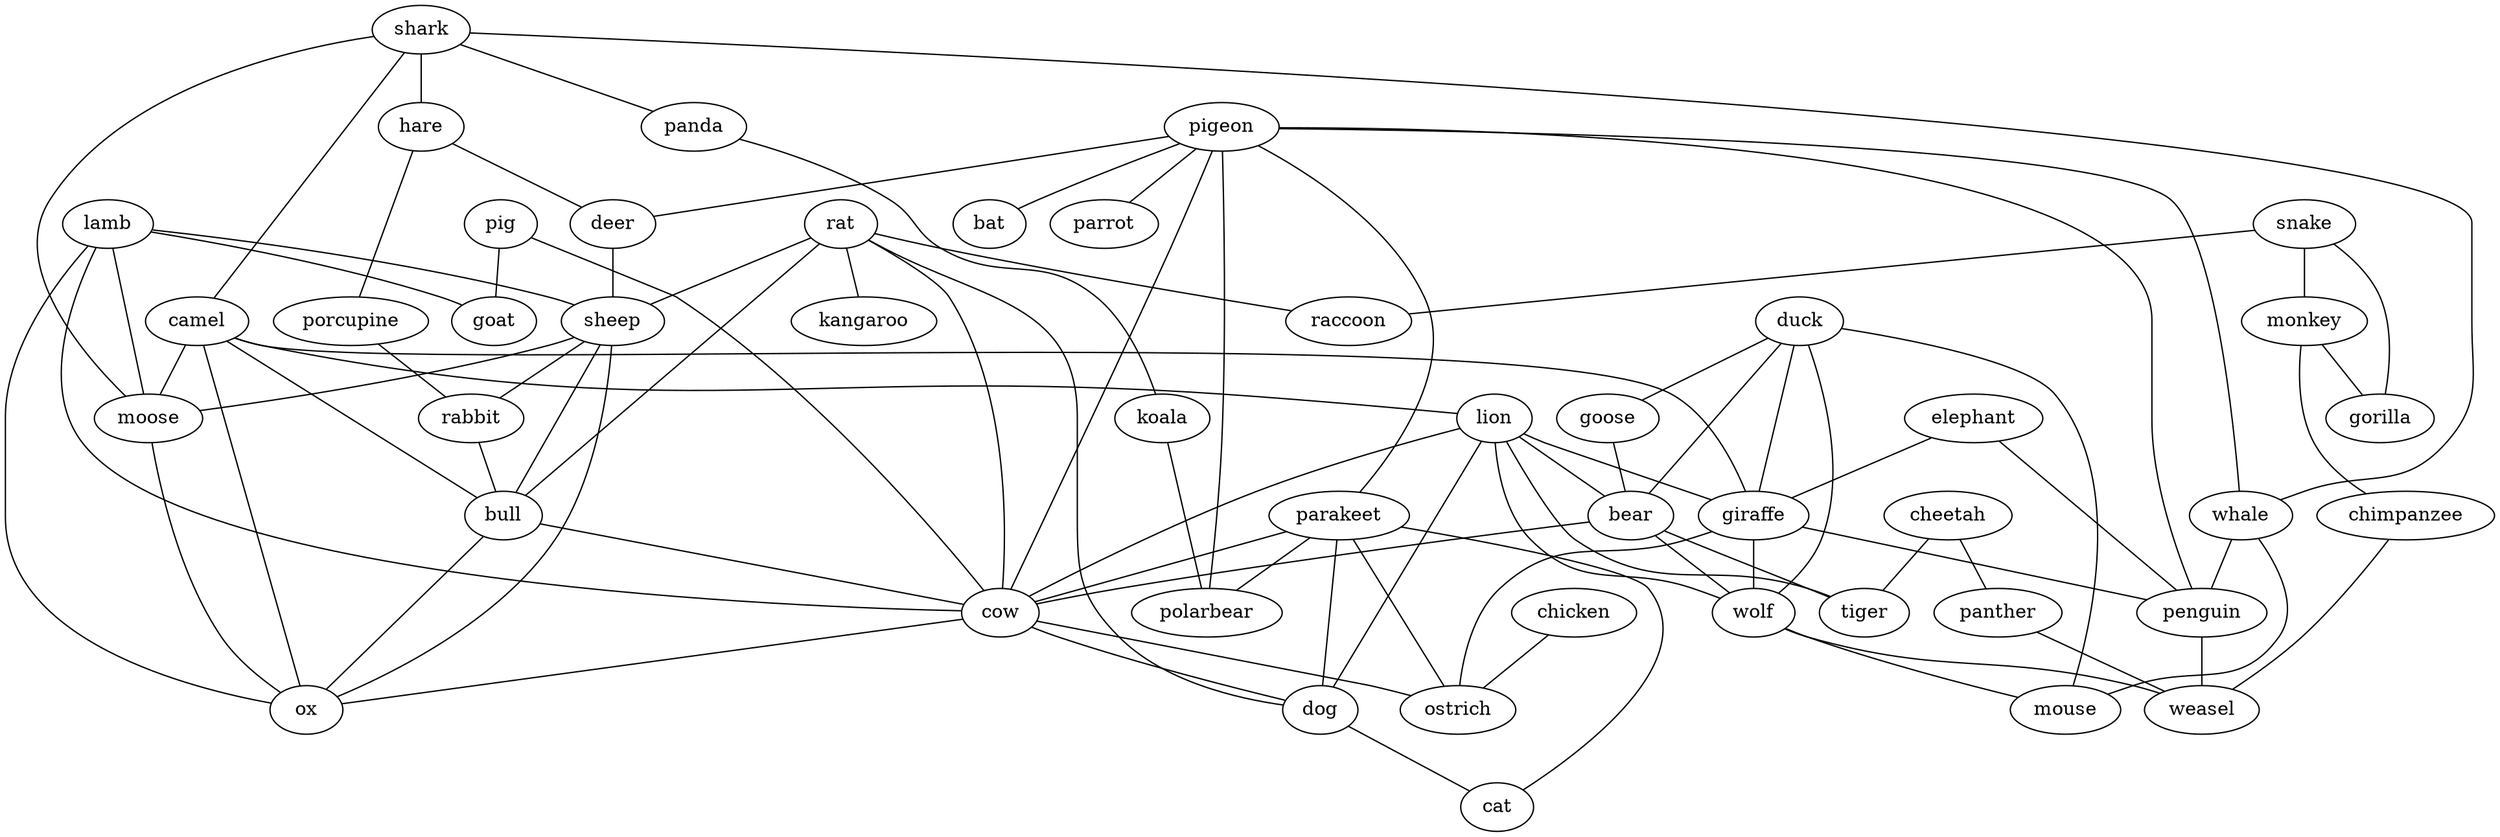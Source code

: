 strict graph G {
shark;
camel;
pigeon;
hare;
duck;
deer;
snake;
pig;
goose;
lamb;
chicken;
panda;
goat;
monkey;
parakeet;
elephant;
cheetah;
koala;
rat;
polarbear;
porcupine;
sheep;
moose;
lion;
kangaroo;
bear;
tiger;
giraffe;
chimpanzee;
rabbit;
bull;
whale;
penguin;
bat;
parrot;
cow;
panther;
dog;
cat;
gorilla;
wolf;
ox;
raccoon;
mouse;
ostrich;
weasel;
shark -- whale  [weight=1];
shark -- panda  [weight=1];
shark -- moose  [weight=1];
shark -- hare  [weight=1];
shark -- camel  [weight=1];
camel -- moose  [weight=1];
camel -- ox  [weight=1];
camel -- lion  [weight=1];
camel -- giraffe  [weight=1];
camel -- bull  [weight=1];
pigeon -- bat  [weight=1];
pigeon -- parrot  [weight=1];
pigeon -- cow  [weight=1];
pigeon -- deer  [weight=1];
pigeon -- parakeet  [weight=1];
pigeon -- whale  [weight=1];
pigeon -- polarbear  [weight=1];
pigeon -- penguin  [weight=1];
hare -- porcupine  [weight=1];
hare -- deer  [weight=1];
duck -- bear  [weight=1];
duck -- goose  [weight=1];
duck -- giraffe  [weight=1];
duck -- wolf  [weight=1];
duck -- mouse  [weight=1];
deer -- sheep  [weight=1];
snake -- raccoon  [weight=1];
snake -- gorilla  [weight=1];
snake -- monkey  [weight=1];
pig -- goat  [weight=1];
pig -- cow  [weight=1];
goose -- bear  [weight=1];
lamb -- sheep  [weight=1];
lamb -- moose  [weight=1];
lamb -- cow  [weight=1];
lamb -- ox  [weight=1];
lamb -- goat  [weight=1];
chicken -- ostrich  [weight=1];
panda -- koala  [weight=1];
monkey -- gorilla  [weight=1];
monkey -- chimpanzee  [weight=1];
parakeet -- cow  [weight=1];
parakeet -- dog  [weight=1];
parakeet -- ostrich  [weight=1];
parakeet -- cat  [weight=1];
parakeet -- polarbear  [weight=1];
elephant -- giraffe  [weight=1];
elephant -- penguin  [weight=1];
cheetah -- tiger  [weight=1];
cheetah -- panther  [weight=1];
koala -- polarbear  [weight=1];
rat -- sheep  [weight=1];
rat -- cow  [weight=1];
rat -- kangaroo  [weight=1];
rat -- dog  [weight=1];
rat -- bull  [weight=1];
rat -- raccoon  [weight=1];
porcupine -- rabbit  [weight=1];
sheep -- moose  [weight=1];
sheep -- ox  [weight=1];
sheep -- rabbit  [weight=1];
sheep -- bull  [weight=1];
moose -- ox  [weight=1];
lion -- tiger  [weight=1];
lion -- cow  [weight=1];
lion -- dog  [weight=1];
lion -- bear  [weight=1];
lion -- giraffe  [weight=1];
lion -- wolf  [weight=1];
bear -- cow  [weight=1];
bear -- tiger  [weight=1];
bear -- wolf  [weight=1];
giraffe -- ostrich  [weight=1];
giraffe -- wolf  [weight=1];
giraffe -- penguin  [weight=1];
chimpanzee -- weasel  [weight=1];
rabbit -- bull  [weight=1];
bull -- cow  [weight=1];
bull -- ox  [weight=1];
whale -- mouse  [weight=1];
whale -- penguin  [weight=1];
penguin -- weasel  [weight=1];
cow -- dog  [weight=1];
cow -- ox  [weight=1];
cow -- ostrich  [weight=1];
panther -- weasel  [weight=1];
dog -- cat  [weight=1];
wolf -- weasel  [weight=1];
wolf -- mouse  [weight=1];
}
